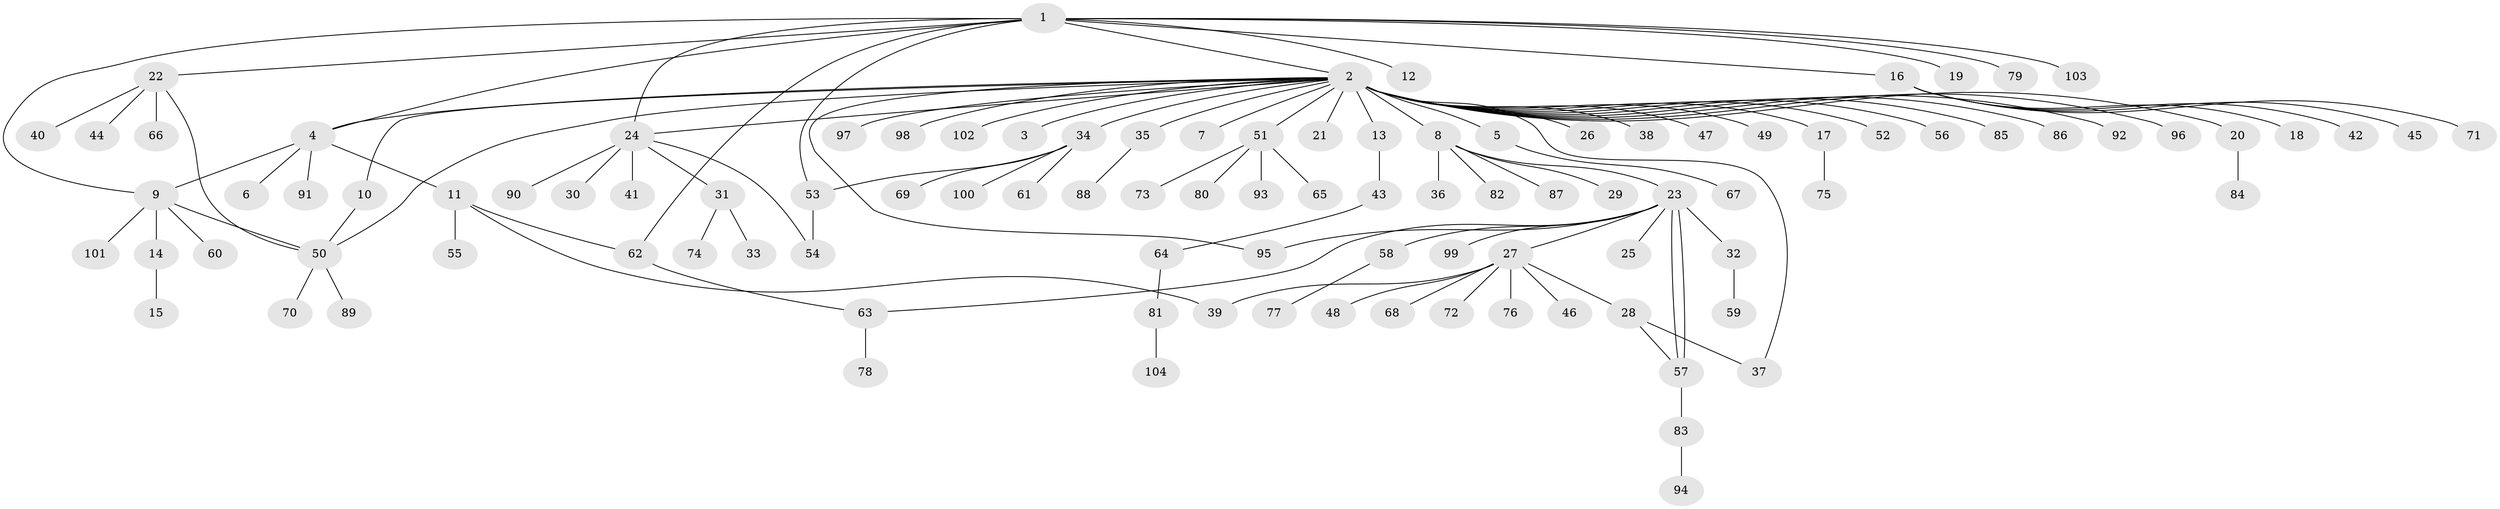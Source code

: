 // Generated by graph-tools (version 1.1) at 2025/11/02/27/25 16:11:10]
// undirected, 104 vertices, 118 edges
graph export_dot {
graph [start="1"]
  node [color=gray90,style=filled];
  1;
  2;
  3;
  4;
  5;
  6;
  7;
  8;
  9;
  10;
  11;
  12;
  13;
  14;
  15;
  16;
  17;
  18;
  19;
  20;
  21;
  22;
  23;
  24;
  25;
  26;
  27;
  28;
  29;
  30;
  31;
  32;
  33;
  34;
  35;
  36;
  37;
  38;
  39;
  40;
  41;
  42;
  43;
  44;
  45;
  46;
  47;
  48;
  49;
  50;
  51;
  52;
  53;
  54;
  55;
  56;
  57;
  58;
  59;
  60;
  61;
  62;
  63;
  64;
  65;
  66;
  67;
  68;
  69;
  70;
  71;
  72;
  73;
  74;
  75;
  76;
  77;
  78;
  79;
  80;
  81;
  82;
  83;
  84;
  85;
  86;
  87;
  88;
  89;
  90;
  91;
  92;
  93;
  94;
  95;
  96;
  97;
  98;
  99;
  100;
  101;
  102;
  103;
  104;
  1 -- 2;
  1 -- 4;
  1 -- 9;
  1 -- 12;
  1 -- 16;
  1 -- 19;
  1 -- 22;
  1 -- 24;
  1 -- 53;
  1 -- 62;
  1 -- 79;
  1 -- 103;
  2 -- 3;
  2 -- 4;
  2 -- 5;
  2 -- 7;
  2 -- 8;
  2 -- 10;
  2 -- 13;
  2 -- 17;
  2 -- 20;
  2 -- 21;
  2 -- 24;
  2 -- 26;
  2 -- 34;
  2 -- 35;
  2 -- 37;
  2 -- 38;
  2 -- 47;
  2 -- 49;
  2 -- 50;
  2 -- 51;
  2 -- 52;
  2 -- 56;
  2 -- 85;
  2 -- 86;
  2 -- 92;
  2 -- 95;
  2 -- 96;
  2 -- 97;
  2 -- 98;
  2 -- 102;
  4 -- 6;
  4 -- 9;
  4 -- 11;
  4 -- 91;
  5 -- 67;
  8 -- 23;
  8 -- 29;
  8 -- 36;
  8 -- 82;
  8 -- 87;
  9 -- 14;
  9 -- 50;
  9 -- 60;
  9 -- 101;
  10 -- 50;
  11 -- 39;
  11 -- 55;
  11 -- 62;
  13 -- 43;
  14 -- 15;
  16 -- 18;
  16 -- 42;
  16 -- 45;
  16 -- 71;
  17 -- 75;
  20 -- 84;
  22 -- 40;
  22 -- 44;
  22 -- 50;
  22 -- 66;
  23 -- 25;
  23 -- 27;
  23 -- 32;
  23 -- 57;
  23 -- 57;
  23 -- 58;
  23 -- 63;
  23 -- 95;
  23 -- 99;
  24 -- 30;
  24 -- 31;
  24 -- 41;
  24 -- 54;
  24 -- 90;
  27 -- 28;
  27 -- 39;
  27 -- 46;
  27 -- 48;
  27 -- 68;
  27 -- 72;
  27 -- 76;
  28 -- 37;
  28 -- 57;
  31 -- 33;
  31 -- 74;
  32 -- 59;
  34 -- 53;
  34 -- 61;
  34 -- 69;
  34 -- 100;
  35 -- 88;
  43 -- 64;
  50 -- 70;
  50 -- 89;
  51 -- 65;
  51 -- 73;
  51 -- 80;
  51 -- 93;
  53 -- 54;
  57 -- 83;
  58 -- 77;
  62 -- 63;
  63 -- 78;
  64 -- 81;
  81 -- 104;
  83 -- 94;
}
